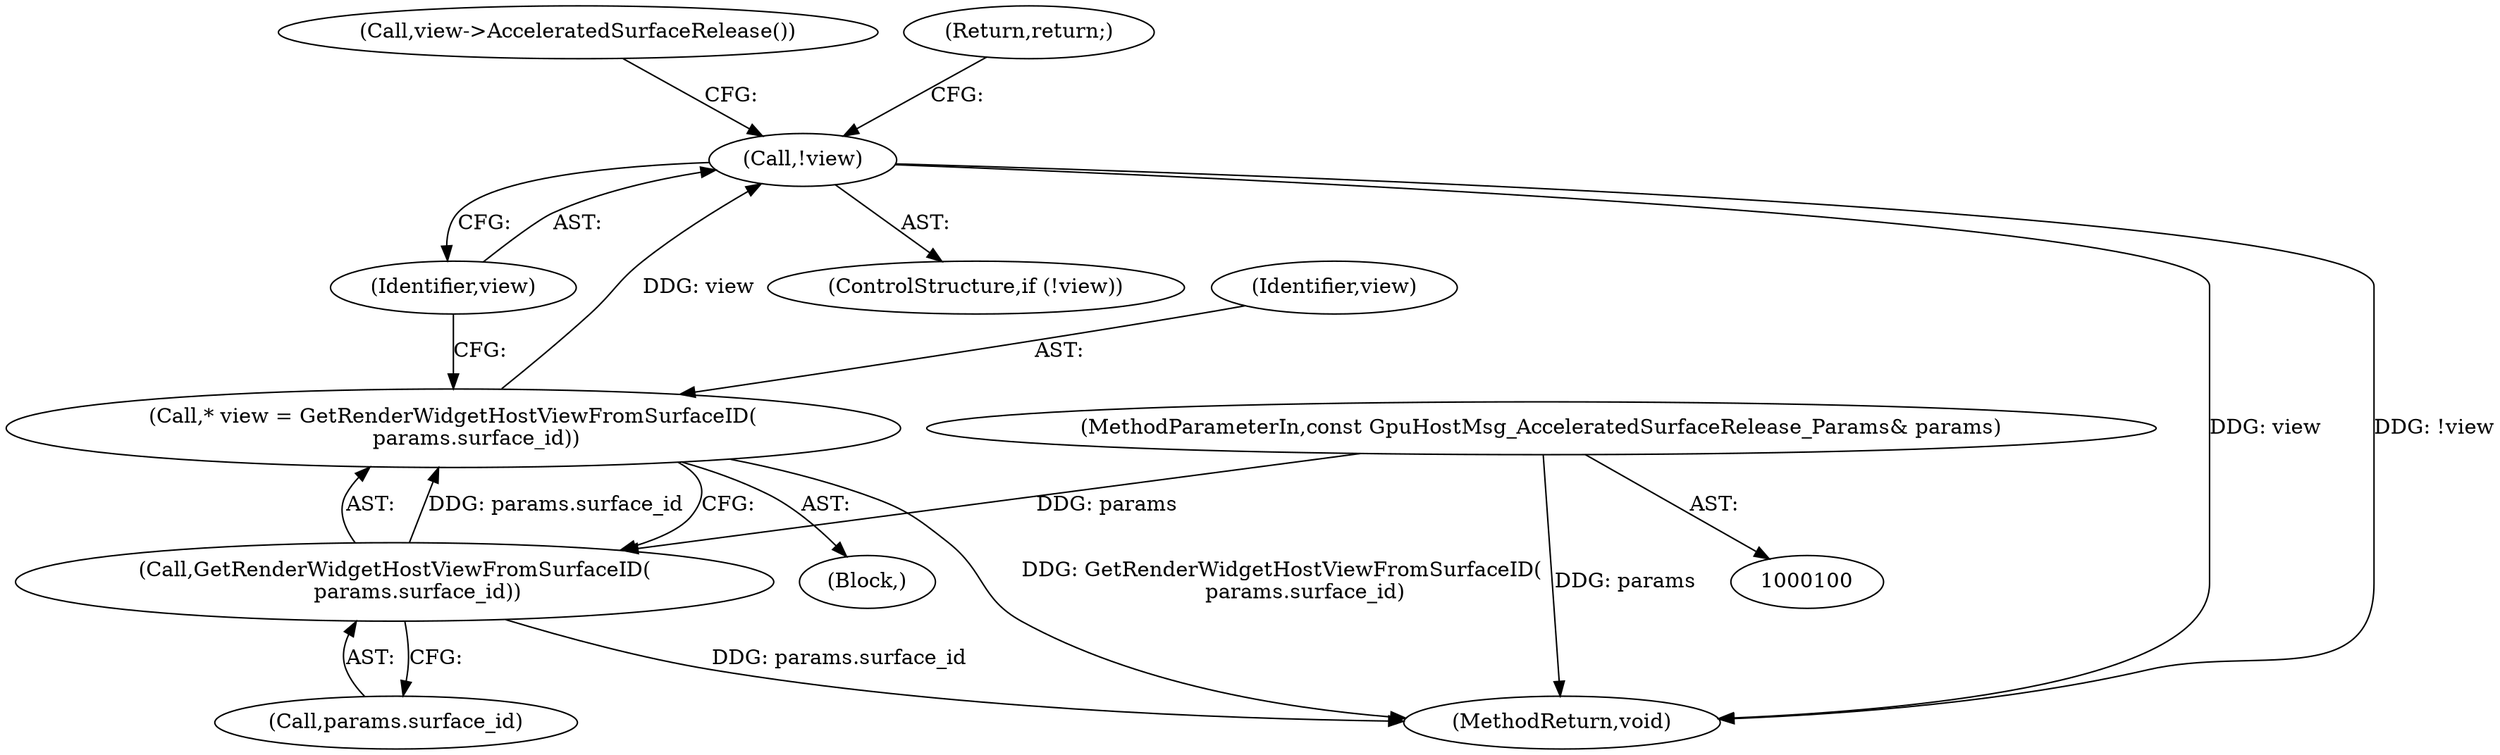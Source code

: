 digraph "0_Chrome_18d67244984a574ba2dd8779faabc0e3e34f4b76_7@pointer" {
"1000111" [label="(Call,!view)"];
"1000104" [label="(Call,* view = GetRenderWidgetHostViewFromSurfaceID(\n       params.surface_id))"];
"1000106" [label="(Call,GetRenderWidgetHostViewFromSurfaceID(\n       params.surface_id))"];
"1000101" [label="(MethodParameterIn,const GpuHostMsg_AcceleratedSurfaceRelease_Params& params)"];
"1000107" [label="(Call,params.surface_id)"];
"1000101" [label="(MethodParameterIn,const GpuHostMsg_AcceleratedSurfaceRelease_Params& params)"];
"1000114" [label="(Call,view->AcceleratedSurfaceRelease())"];
"1000104" [label="(Call,* view = GetRenderWidgetHostViewFromSurfaceID(\n       params.surface_id))"];
"1000112" [label="(Identifier,view)"];
"1000111" [label="(Call,!view)"];
"1000105" [label="(Identifier,view)"];
"1000110" [label="(ControlStructure,if (!view))"];
"1000106" [label="(Call,GetRenderWidgetHostViewFromSurfaceID(\n       params.surface_id))"];
"1000115" [label="(MethodReturn,void)"];
"1000113" [label="(Return,return;)"];
"1000102" [label="(Block,)"];
"1000111" -> "1000110"  [label="AST: "];
"1000111" -> "1000112"  [label="CFG: "];
"1000112" -> "1000111"  [label="AST: "];
"1000113" -> "1000111"  [label="CFG: "];
"1000114" -> "1000111"  [label="CFG: "];
"1000111" -> "1000115"  [label="DDG: view"];
"1000111" -> "1000115"  [label="DDG: !view"];
"1000104" -> "1000111"  [label="DDG: view"];
"1000104" -> "1000102"  [label="AST: "];
"1000104" -> "1000106"  [label="CFG: "];
"1000105" -> "1000104"  [label="AST: "];
"1000106" -> "1000104"  [label="AST: "];
"1000112" -> "1000104"  [label="CFG: "];
"1000104" -> "1000115"  [label="DDG: GetRenderWidgetHostViewFromSurfaceID(\n       params.surface_id)"];
"1000106" -> "1000104"  [label="DDG: params.surface_id"];
"1000106" -> "1000107"  [label="CFG: "];
"1000107" -> "1000106"  [label="AST: "];
"1000106" -> "1000115"  [label="DDG: params.surface_id"];
"1000101" -> "1000106"  [label="DDG: params"];
"1000101" -> "1000100"  [label="AST: "];
"1000101" -> "1000115"  [label="DDG: params"];
}
